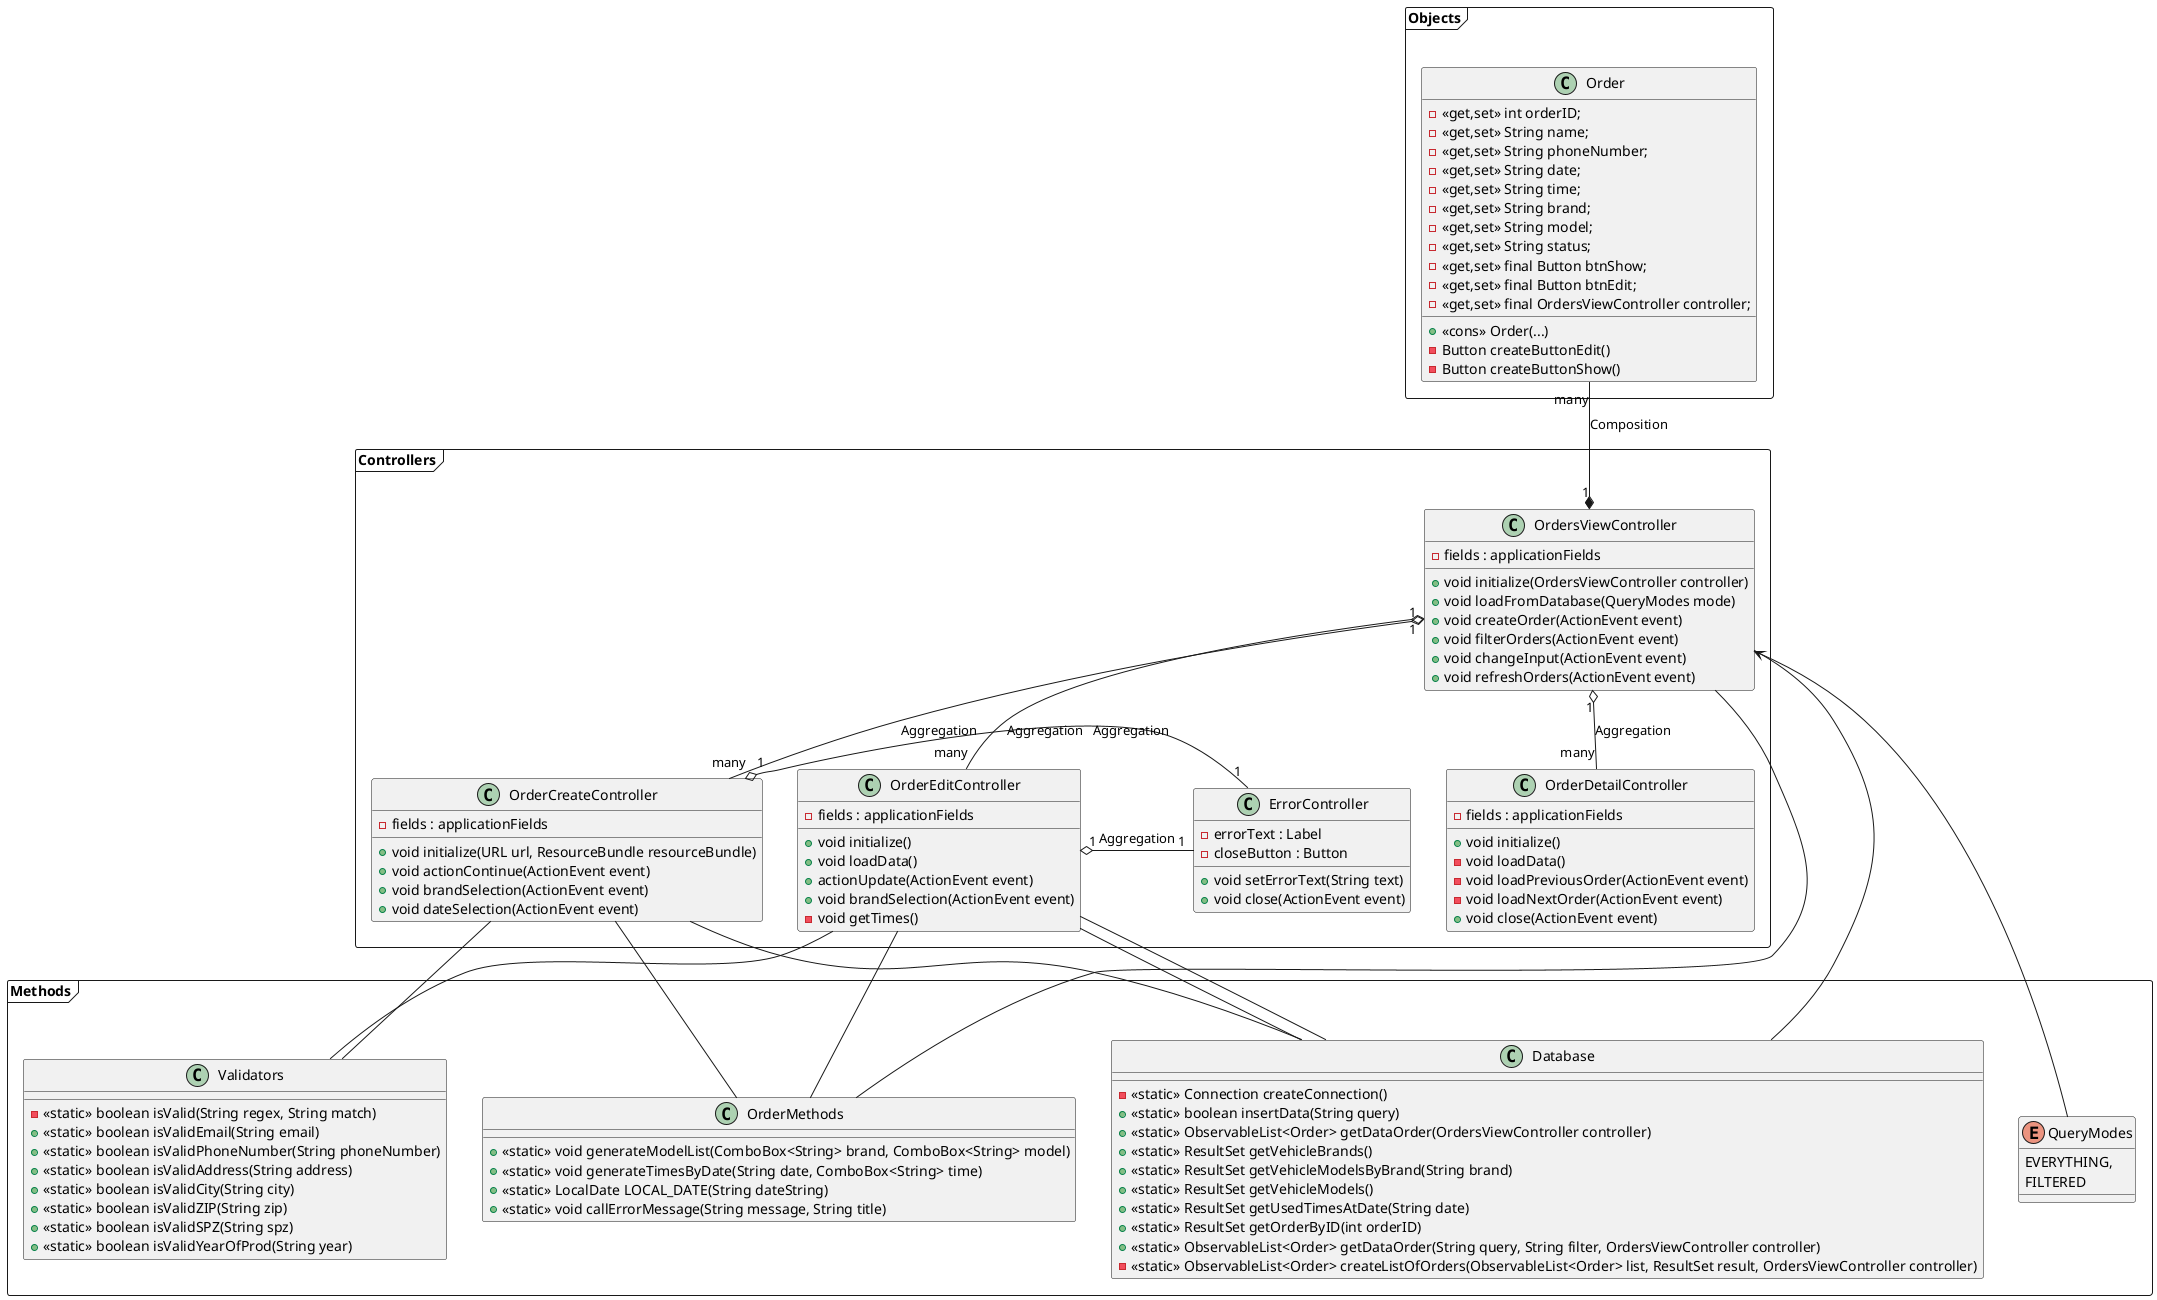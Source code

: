 @startuml
package Controllers <<Frame>> {
  class OrderCreateController{
    - fields : applicationFields

    + void initialize(URL url, ResourceBundle resourceBundle)
    + void actionContinue(ActionEvent event)
    + void brandSelection(ActionEvent event)
    + void dateSelection(ActionEvent event)
  }

  class OrdersViewController{
    - fields : applicationFields

    + void initialize(OrdersViewController controller)
    + void loadFromDatabase(QueryModes mode)
    + void createOrder(ActionEvent event)
    + void filterOrders(ActionEvent event)
    + void changeInput(ActionEvent event)
    + void refreshOrders(ActionEvent event)
  }

  class OrderEditController{
    - fields : applicationFields

    + void initialize()
    + void loadData()
    + actionUpdate(ActionEvent event)
    + void brandSelection(ActionEvent event)
    - void getTimes()
  }

  class OrderDetailController{
    - fields : applicationFields

    + void initialize()
    - void loadData()
    - void loadPreviousOrder(ActionEvent event)
    - void loadNextOrder(ActionEvent event)
    + void close(ActionEvent event)
  }

  class ErrorController{
    - errorText : Label
    - closeButton : Button

    + void setErrorText(String text)
    + void close(ActionEvent event)
  }
}

package Methods <<Frame>> {
   class Database{
     - <<static>> Connection createConnection()
     + <<static>> boolean insertData(String query)
     + <<static>> ObservableList<Order> getDataOrder(OrdersViewController controller)
     + <<static>> ResultSet getVehicleBrands()
     + <<static>> ResultSet getVehicleModelsByBrand(String brand)
     + <<static>> ResultSet getVehicleModels()
     + <<static>> ResultSet getUsedTimesAtDate(String date)
     + <<static>> ResultSet getOrderByID(int orderID)
     + <<static>> ObservableList<Order> getDataOrder(String query, String filter, OrdersViewController controller)
     - <<static>> ObservableList<Order> createListOfOrders(ObservableList<Order> list, ResultSet result, OrdersViewController controller)
   }

   class OrderMethods{
     + <<static>> void generateModelList(ComboBox<String> brand, ComboBox<String> model)
     + <<static>> void generateTimesByDate(String date, ComboBox<String> time)
     + <<static>> LocalDate LOCAL_DATE(String dateString)
     + <<static>> void callErrorMessage(String message, String title)
   }

   enum QueryModes{
     EVERYTHING,
     FILTERED
   }

   class Validators{
     - <<static>> boolean isValid(String regex, String match)
     + <<static>> boolean isValidEmail(String email)
     + <<static>> boolean isValidPhoneNumber(String phoneNumber)
     + <<static>> boolean isValidAddress(String address)
     + <<static>> boolean isValidCity(String city)
     + <<static>> boolean isValidZIP(String zip)
     + <<static>> boolean isValidSPZ(String spz)
     + <<static>> boolean isValidYearOfProd(String year)
   }
}

package Objects <<Frame>> {
    class Order{
      - <<get,set>> int orderID;
      - <<get,set>> String name;
      - <<get,set>> String phoneNumber;
      - <<get,set>> String date;
      - <<get,set>> String time;
      - <<get,set>> String brand;
      - <<get,set>> String model;
      - <<get,set>> String status;
      - <<get,set>> final Button btnShow;
      - <<get,set>> final Button btnEdit;
      - <<get,set>> final OrdersViewController controller;

      + <<cons>> Order(...)
      - Button createButtonEdit()
      - Button createButtonShow()
    }
}

OrdersViewController "1" *-up- "many" Order: Composition
OrdersViewController -- OrderMethods
OrdersViewController -- Database
OrdersViewController "1" o-- "many" OrderCreateController: Aggregation
OrdersViewController "1" o-- "many" OrderEditController: Aggregation
OrdersViewController "1" o-- "many" OrderDetailController: Aggregation
OrdersViewController <- QueryModes

OrderCreateController "1" o- "1" ErrorController: Aggregation
OrderCreateController -- Database
OrderCreateController -- OrderMethods
OrderCreateController -- Validators

OrderEditController -- Database

OrderEditController "1" o- "1" ErrorController: Aggregation
OrderEditController -- Database
OrderEditController -- OrderMethods
OrderEditController -- Validators



@enduml